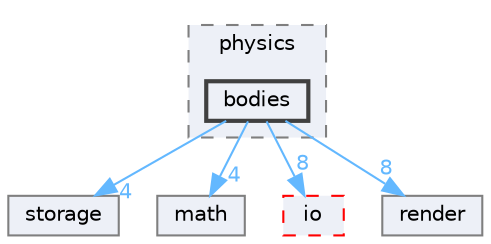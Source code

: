 digraph "src/classes/nodes/physics/bodies"
{
 // LATEX_PDF_SIZE
  bgcolor="transparent";
  edge [fontname=Helvetica,fontsize=10,labelfontname=Helvetica,labelfontsize=10];
  node [fontname=Helvetica,fontsize=10,shape=box,height=0.2,width=0.4];
  compound=true
  subgraph clusterdir_5f7004c4d7b64413b965d15675669cf1 {
    graph [ bgcolor="#edf0f7", pencolor="grey50", label="physics", fontname=Helvetica,fontsize=10 style="filled,dashed", URL="dir_5f7004c4d7b64413b965d15675669cf1.html",tooltip=""]
  dir_fd485f760523b7877acfcfb7d639f80b [label="bodies", fillcolor="#edf0f7", color="grey25", style="filled,bold", URL="dir_fd485f760523b7877acfcfb7d639f80b.html",tooltip=""];
  }
  dir_452baf35e1d7639c9f2a5ece4ec85855 [label="storage", fillcolor="#edf0f7", color="grey50", style="filled", URL="dir_452baf35e1d7639c9f2a5ece4ec85855.html",tooltip=""];
  dir_ae9a93452e2a84339148a16bcf2eb561 [label="math", fillcolor="#edf0f7", color="grey50", style="filled", URL="dir_ae9a93452e2a84339148a16bcf2eb561.html",tooltip=""];
  dir_c184e51c84f2c3f0345bbc8a0d75d3e1 [label="io", fillcolor="#edf0f7", color="red", style="filled,dashed", URL="dir_c184e51c84f2c3f0345bbc8a0d75d3e1.html",tooltip=""];
  dir_e488ee1cea97fb16abdb5ccc78d2123b [label="render", fillcolor="#edf0f7", color="grey50", style="filled", URL="dir_e488ee1cea97fb16abdb5ccc78d2123b.html",tooltip=""];
  dir_fd485f760523b7877acfcfb7d639f80b->dir_452baf35e1d7639c9f2a5ece4ec85855 [headlabel="4", labeldistance=1.5 headhref="dir_000000_000021.html" href="dir_000000_000021.html" color="steelblue1" fontcolor="steelblue1"];
  dir_fd485f760523b7877acfcfb7d639f80b->dir_ae9a93452e2a84339148a16bcf2eb561 [headlabel="4", labeldistance=1.5 headhref="dir_000000_000011.html" href="dir_000000_000011.html" color="steelblue1" fontcolor="steelblue1"];
  dir_fd485f760523b7877acfcfb7d639f80b->dir_c184e51c84f2c3f0345bbc8a0d75d3e1 [headlabel="8", labeldistance=1.5 headhref="dir_000000_000008.html" href="dir_000000_000008.html" color="steelblue1" fontcolor="steelblue1"];
  dir_fd485f760523b7877acfcfb7d639f80b->dir_e488ee1cea97fb16abdb5ccc78d2123b [headlabel="8", labeldistance=1.5 headhref="dir_000000_000017.html" href="dir_000000_000017.html" color="steelblue1" fontcolor="steelblue1"];
}
